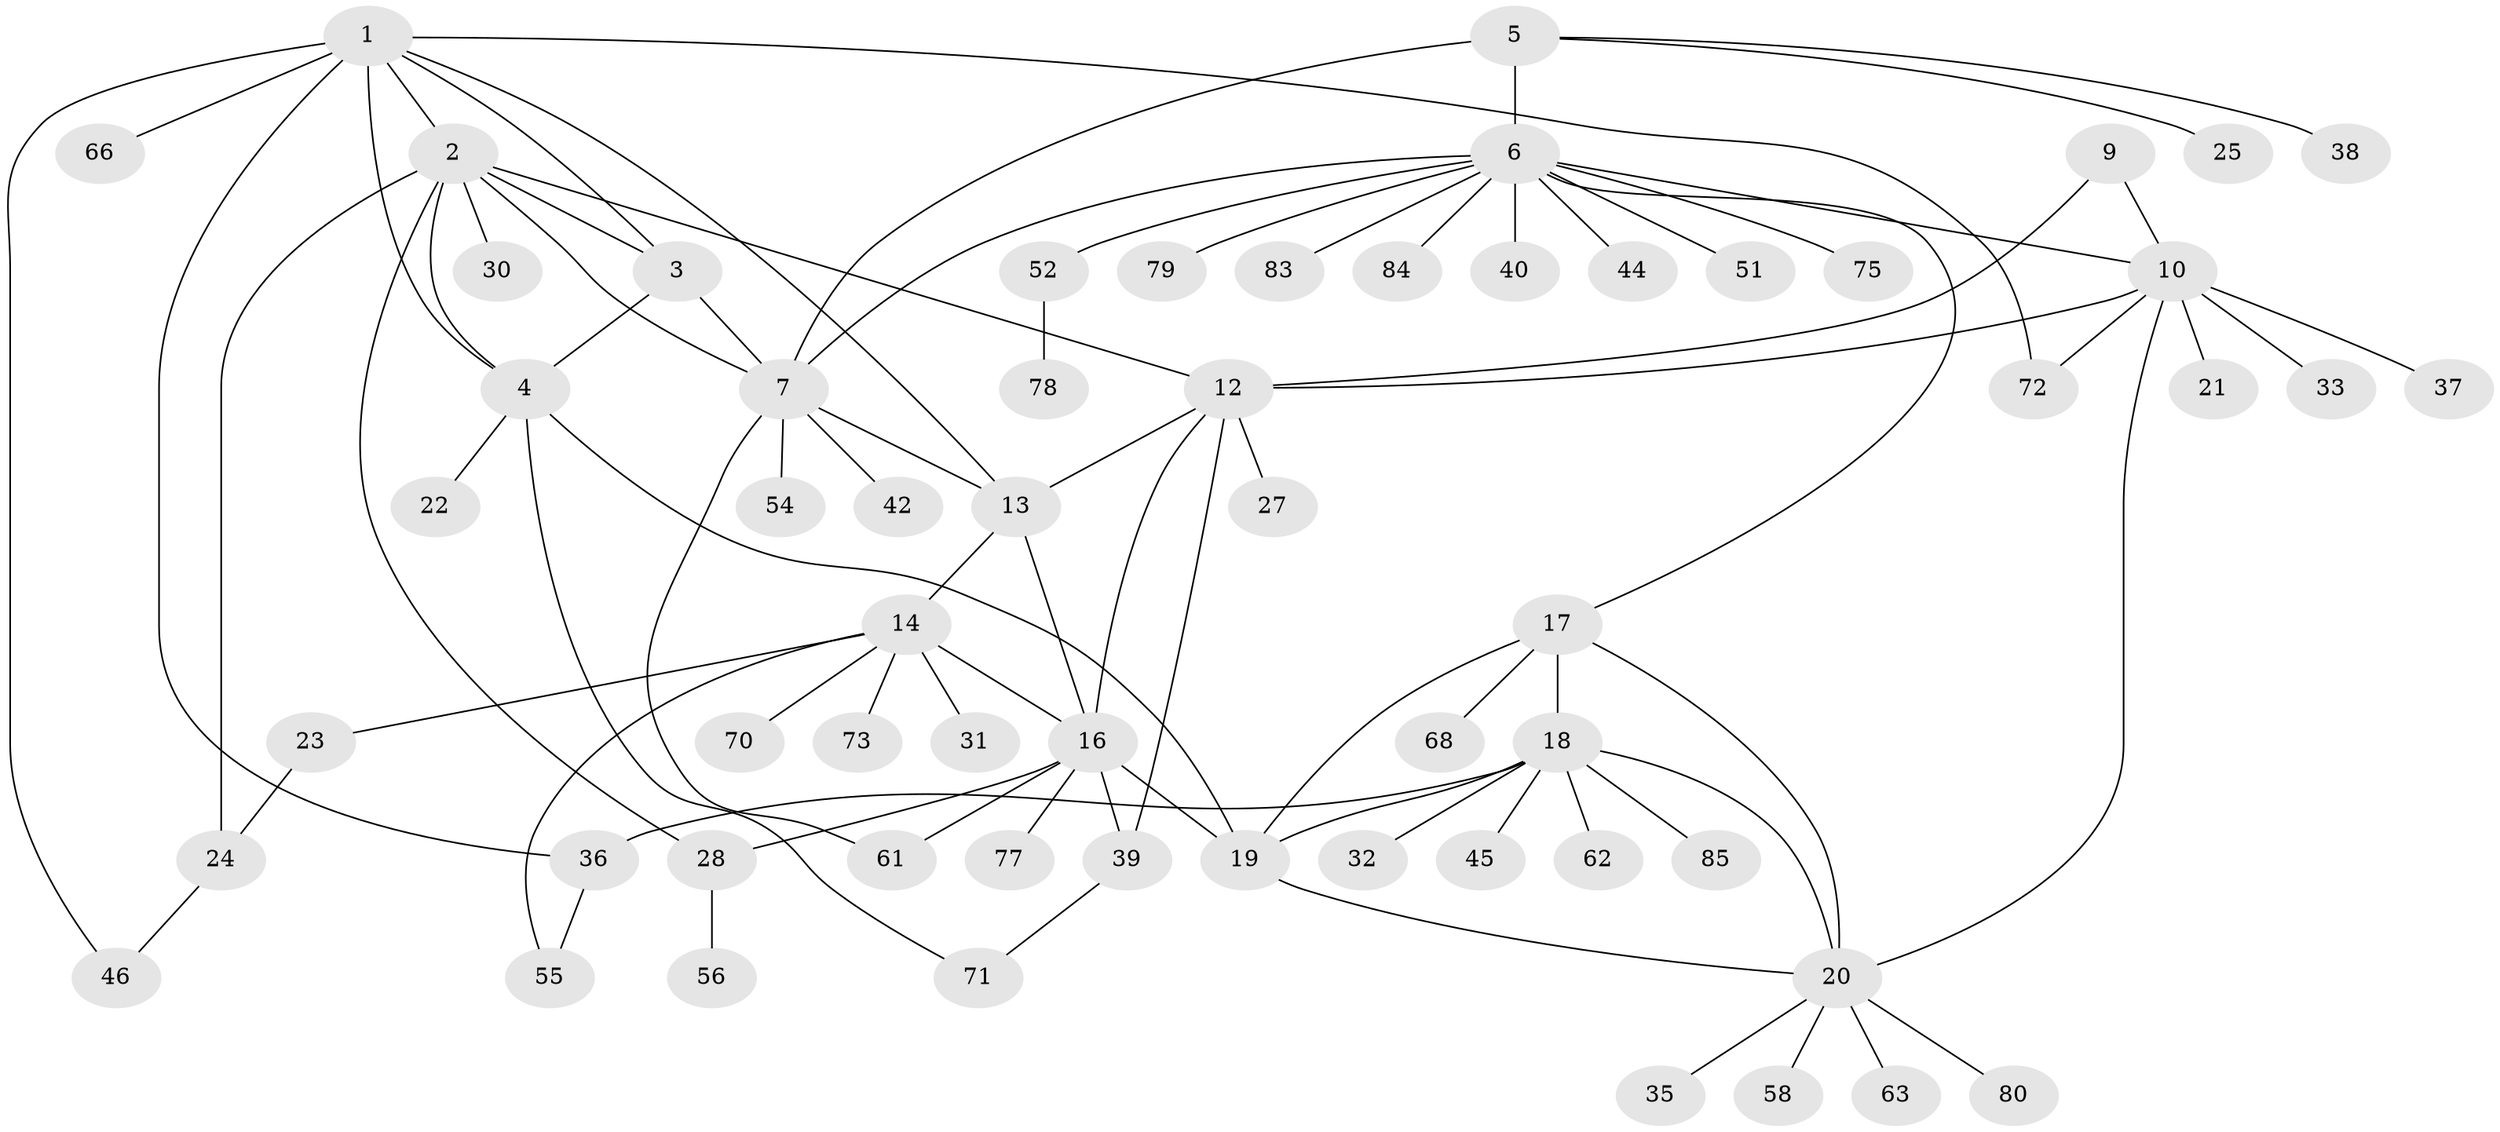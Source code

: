 // original degree distribution, {9: 0.058823529411764705, 8: 0.047058823529411764, 5: 0.03529411764705882, 6: 0.03529411764705882, 11: 0.011764705882352941, 4: 0.03529411764705882, 7: 0.023529411764705882, 3: 0.07058823529411765, 2: 0.15294117647058825, 1: 0.5294117647058824}
// Generated by graph-tools (version 1.1) at 2025/42/03/06/25 10:42:13]
// undirected, 61 vertices, 86 edges
graph export_dot {
graph [start="1"]
  node [color=gray90,style=filled];
  1 [super="+53"];
  2 [super="+64"];
  3 [super="+59"];
  4 [super="+67"];
  5 [super="+82"];
  6 [super="+8"];
  7 [super="+26"];
  9 [super="+57"];
  10 [super="+11"];
  12 [super="+49"];
  13 [super="+50"];
  14 [super="+15"];
  16 [super="+65"];
  17 [super="+34"];
  18 [super="+47"];
  19 [super="+76"];
  20 [super="+29"];
  21 [super="+60"];
  22;
  23 [super="+48"];
  24;
  25;
  27 [super="+41"];
  28 [super="+69"];
  30;
  31;
  32;
  33;
  35;
  36;
  37;
  38;
  39 [super="+43"];
  40;
  42;
  44;
  45;
  46;
  51;
  52 [super="+74"];
  54;
  55;
  56;
  58;
  61;
  62;
  63;
  66;
  68;
  70;
  71 [super="+81"];
  72;
  73;
  75;
  77;
  78;
  79;
  80;
  83;
  84;
  85;
  1 -- 2;
  1 -- 3;
  1 -- 4;
  1 -- 13;
  1 -- 36;
  1 -- 46;
  1 -- 66;
  1 -- 72;
  2 -- 3;
  2 -- 4;
  2 -- 12;
  2 -- 28;
  2 -- 30;
  2 -- 7;
  2 -- 24;
  3 -- 4;
  3 -- 7;
  4 -- 19 [weight=2];
  4 -- 22;
  4 -- 71;
  5 -- 6 [weight=2];
  5 -- 7;
  5 -- 25;
  5 -- 38;
  6 -- 7 [weight=2];
  6 -- 10;
  6 -- 17;
  6 -- 40;
  6 -- 51;
  6 -- 52;
  6 -- 75;
  6 -- 79;
  6 -- 83;
  6 -- 84;
  6 -- 44;
  7 -- 13 [weight=2];
  7 -- 42;
  7 -- 61;
  7 -- 54;
  9 -- 10 [weight=2];
  9 -- 12;
  10 -- 12 [weight=2];
  10 -- 20;
  10 -- 21;
  10 -- 72;
  10 -- 33;
  10 -- 37;
  12 -- 13;
  12 -- 27;
  12 -- 39;
  12 -- 16;
  13 -- 14 [weight=2];
  13 -- 16;
  14 -- 16 [weight=2];
  14 -- 23;
  14 -- 31;
  14 -- 55;
  14 -- 70;
  14 -- 73;
  16 -- 19;
  16 -- 28;
  16 -- 39;
  16 -- 61;
  16 -- 77;
  17 -- 18;
  17 -- 19;
  17 -- 20;
  17 -- 68;
  18 -- 19;
  18 -- 20;
  18 -- 32;
  18 -- 36;
  18 -- 45;
  18 -- 62;
  18 -- 85;
  19 -- 20;
  20 -- 35;
  20 -- 58;
  20 -- 63;
  20 -- 80;
  23 -- 24;
  24 -- 46;
  28 -- 56;
  36 -- 55;
  39 -- 71;
  52 -- 78;
}
